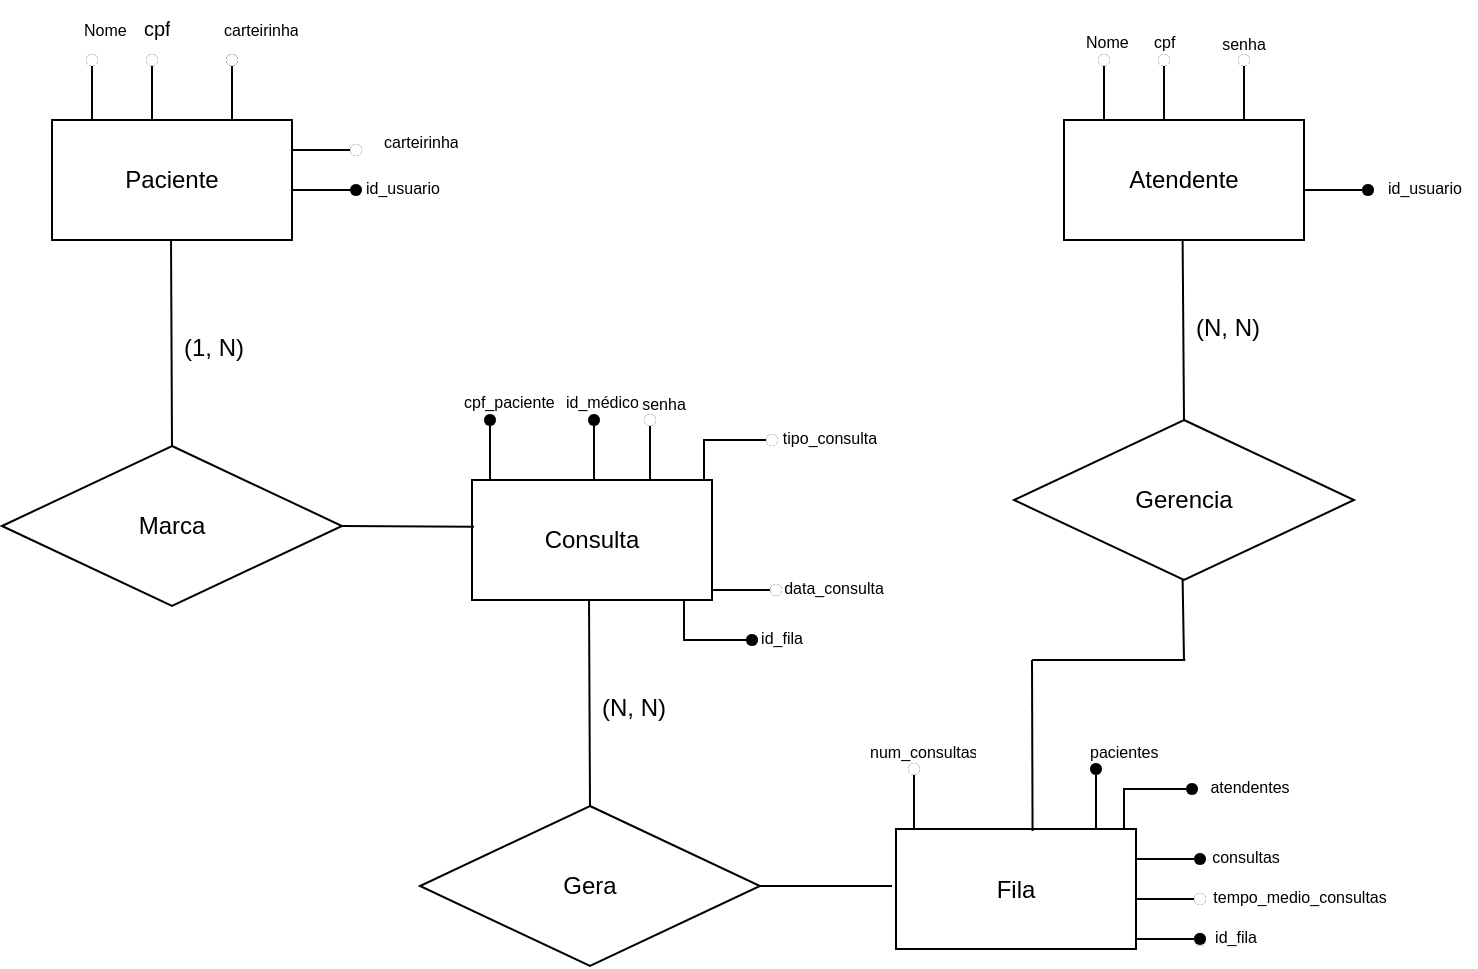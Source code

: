 <mxfile version="24.7.17">
  <diagram name="Página-1" id="Rne8Q4E5Z68Fv6RfJgmc">
    <mxGraphModel dx="989" dy="514" grid="1" gridSize="10" guides="1" tooltips="1" connect="1" arrows="1" fold="1" page="1" pageScale="1" pageWidth="827" pageHeight="1169" math="0" shadow="0">
      <root>
        <mxCell id="0" />
        <mxCell id="1" parent="0" />
        <mxCell id="KwUUc0fZLPBuSwW-2aCg-1" value="Paciente" style="rounded=0;whiteSpace=wrap;html=1;" parent="1" vertex="1">
          <mxGeometry x="30" y="60" width="120" height="60" as="geometry" />
        </mxCell>
        <mxCell id="KwUUc0fZLPBuSwW-2aCg-4" value="" style="shape=partialRectangle;whiteSpace=wrap;html=1;right=0;top=0;bottom=0;fillColor=none;routingCenterX=-0.5;" parent="1" vertex="1">
          <mxGeometry x="50" y="30" width="10" height="30" as="geometry" />
        </mxCell>
        <mxCell id="KwUUc0fZLPBuSwW-2aCg-8" value="" style="group" parent="1" vertex="1" connectable="0">
          <mxGeometry x="40" width="40" height="40" as="geometry" />
        </mxCell>
        <mxCell id="KwUUc0fZLPBuSwW-2aCg-7" value="&lt;font style=&quot;font-size: 8px;&quot;&gt;Nome&lt;/font&gt;" style="text;strokeColor=none;fillColor=none;spacingLeft=4;spacingRight=4;overflow=hidden;rotatable=0;points=[[0,0.5],[1,0.5]];portConstraint=eastwest;fontSize=12;whiteSpace=wrap;html=1;" parent="KwUUc0fZLPBuSwW-2aCg-8" vertex="1">
          <mxGeometry width="40" height="20" as="geometry" />
        </mxCell>
        <mxCell id="KwUUc0fZLPBuSwW-2aCg-9" value="" style="group" parent="KwUUc0fZLPBuSwW-2aCg-8" vertex="1" connectable="0">
          <mxGeometry y="20" width="20" height="20" as="geometry" />
        </mxCell>
        <mxCell id="KwUUc0fZLPBuSwW-2aCg-6" style="edgeStyle=orthogonalEdgeStyle;rounded=0;orthogonalLoop=1;jettySize=auto;html=1;exitX=0;exitY=0;exitDx=0;exitDy=0;" parent="KwUUc0fZLPBuSwW-2aCg-9" source="KwUUc0fZLPBuSwW-2aCg-4" target="KwUUc0fZLPBuSwW-2aCg-5" edge="1">
          <mxGeometry relative="1" as="geometry" />
        </mxCell>
        <mxCell id="KwUUc0fZLPBuSwW-2aCg-5" value="" style="shape=waypoint;sketch=0;fillStyle=solid;size=6;pointerEvents=1;points=[];fillColor=none;resizable=0;rotatable=0;perimeter=centerPerimeter;snapToPoint=1;" parent="KwUUc0fZLPBuSwW-2aCg-9" vertex="1">
          <mxGeometry width="20" height="20" as="geometry" />
        </mxCell>
        <mxCell id="XW5_MIt0JV5Tn55gcMjC-5" value="" style="shape=waypoint;sketch=0;fillStyle=solid;size=6;pointerEvents=1;points=[];fillColor=none;resizable=0;rotatable=0;perimeter=centerPerimeter;snapToPoint=1;strokeColor=#FFFFFF;strokeWidth=1;" vertex="1" parent="KwUUc0fZLPBuSwW-2aCg-9">
          <mxGeometry width="20" height="20" as="geometry" />
        </mxCell>
        <mxCell id="KwUUc0fZLPBuSwW-2aCg-13" value="" style="shape=partialRectangle;whiteSpace=wrap;html=1;right=0;top=0;bottom=0;fillColor=none;routingCenterX=-0.5;" parent="1" vertex="1">
          <mxGeometry x="80" y="30" width="10" height="30" as="geometry" />
        </mxCell>
        <mxCell id="KwUUc0fZLPBuSwW-2aCg-14" value="" style="group" parent="1" vertex="1" connectable="0">
          <mxGeometry x="70" width="40" height="40" as="geometry" />
        </mxCell>
        <mxCell id="KwUUc0fZLPBuSwW-2aCg-15" value="&lt;font size=&quot;1&quot;&gt;cpf&lt;/font&gt;" style="text;strokeColor=none;fillColor=none;spacingLeft=4;spacingRight=4;overflow=hidden;rotatable=0;points=[[0,0.5],[1,0.5]];portConstraint=eastwest;fontSize=12;whiteSpace=wrap;html=1;" parent="KwUUc0fZLPBuSwW-2aCg-14" vertex="1">
          <mxGeometry width="40" height="20" as="geometry" />
        </mxCell>
        <mxCell id="KwUUc0fZLPBuSwW-2aCg-16" value="" style="group" parent="KwUUc0fZLPBuSwW-2aCg-14" vertex="1" connectable="0">
          <mxGeometry y="20" width="20" height="20" as="geometry" />
        </mxCell>
        <mxCell id="KwUUc0fZLPBuSwW-2aCg-17" style="edgeStyle=orthogonalEdgeStyle;rounded=0;orthogonalLoop=1;jettySize=auto;html=1;exitX=0;exitY=0;exitDx=0;exitDy=0;" parent="KwUUc0fZLPBuSwW-2aCg-16" target="KwUUc0fZLPBuSwW-2aCg-18" edge="1">
          <mxGeometry relative="1" as="geometry" />
        </mxCell>
        <mxCell id="KwUUc0fZLPBuSwW-2aCg-18" value="" style="shape=waypoint;sketch=0;fillStyle=solid;size=6;pointerEvents=1;points=[];fillColor=none;resizable=0;rotatable=0;perimeter=centerPerimeter;snapToPoint=1;" parent="KwUUc0fZLPBuSwW-2aCg-16" vertex="1">
          <mxGeometry width="20" height="20" as="geometry" />
        </mxCell>
        <mxCell id="XW5_MIt0JV5Tn55gcMjC-4" value="" style="shape=waypoint;sketch=0;fillStyle=solid;size=6;pointerEvents=1;points=[];fillColor=none;resizable=0;rotatable=0;perimeter=centerPerimeter;snapToPoint=1;strokeColor=#FFFFFF;strokeWidth=1;" vertex="1" parent="KwUUc0fZLPBuSwW-2aCg-16">
          <mxGeometry width="20" height="20" as="geometry" />
        </mxCell>
        <mxCell id="KwUUc0fZLPBuSwW-2aCg-19" value="" style="group" parent="1" vertex="1" connectable="0">
          <mxGeometry x="110" y="20" width="20" height="40" as="geometry" />
        </mxCell>
        <mxCell id="KwUUc0fZLPBuSwW-2aCg-20" style="edgeStyle=orthogonalEdgeStyle;rounded=0;orthogonalLoop=1;jettySize=auto;html=1;exitX=0;exitY=0;exitDx=0;exitDy=0;" parent="KwUUc0fZLPBuSwW-2aCg-19" target="KwUUc0fZLPBuSwW-2aCg-21" edge="1">
          <mxGeometry relative="1" as="geometry" />
        </mxCell>
        <mxCell id="KwUUc0fZLPBuSwW-2aCg-21" value="" style="shape=waypoint;sketch=0;fillStyle=solid;size=6;pointerEvents=1;points=[];fillColor=none;resizable=0;rotatable=0;perimeter=centerPerimeter;snapToPoint=1;" parent="KwUUc0fZLPBuSwW-2aCg-19" vertex="1">
          <mxGeometry width="20" height="20" as="geometry" />
        </mxCell>
        <mxCell id="KwUUc0fZLPBuSwW-2aCg-23" value="" style="shape=partialRectangle;whiteSpace=wrap;html=1;right=0;top=0;bottom=0;fillColor=none;routingCenterX=-0.5;" parent="KwUUc0fZLPBuSwW-2aCg-19" vertex="1">
          <mxGeometry x="10" y="10" width="10" height="30" as="geometry" />
        </mxCell>
        <mxCell id="KwUUc0fZLPBuSwW-2aCg-29" value="" style="group" parent="1" vertex="1" connectable="0">
          <mxGeometry x="110" width="50" height="40" as="geometry" />
        </mxCell>
        <mxCell id="KwUUc0fZLPBuSwW-2aCg-30" value="&lt;font style=&quot;font-size: 8px;&quot;&gt;carteirinha&lt;/font&gt;" style="text;strokeColor=none;fillColor=none;spacingLeft=4;spacingRight=4;overflow=hidden;rotatable=0;points=[[0,0.5],[1,0.5]];portConstraint=eastwest;fontSize=12;whiteSpace=wrap;html=1;" parent="KwUUc0fZLPBuSwW-2aCg-29" vertex="1">
          <mxGeometry width="50" height="20" as="geometry" />
        </mxCell>
        <mxCell id="KwUUc0fZLPBuSwW-2aCg-31" value="" style="group" parent="KwUUc0fZLPBuSwW-2aCg-29" vertex="1" connectable="0">
          <mxGeometry y="20" width="25" height="20" as="geometry" />
        </mxCell>
        <mxCell id="KwUUc0fZLPBuSwW-2aCg-32" style="edgeStyle=orthogonalEdgeStyle;rounded=0;orthogonalLoop=1;jettySize=auto;html=1;exitX=0;exitY=0;exitDx=0;exitDy=0;" parent="KwUUc0fZLPBuSwW-2aCg-31" target="KwUUc0fZLPBuSwW-2aCg-33" edge="1">
          <mxGeometry relative="1" as="geometry" />
        </mxCell>
        <mxCell id="KwUUc0fZLPBuSwW-2aCg-33" value="" style="shape=waypoint;sketch=0;fillStyle=solid;size=6;pointerEvents=1;points=[];fillColor=none;resizable=0;rotatable=0;perimeter=centerPerimeter;snapToPoint=1;" parent="KwUUc0fZLPBuSwW-2aCg-31" vertex="1">
          <mxGeometry width="20" height="20" as="geometry" />
        </mxCell>
        <mxCell id="XW5_MIt0JV5Tn55gcMjC-3" value="" style="shape=waypoint;sketch=0;fillStyle=solid;size=6;pointerEvents=1;points=[];fillColor=none;resizable=0;rotatable=0;perimeter=centerPerimeter;snapToPoint=1;strokeColor=#FFFFFF;strokeWidth=1;" vertex="1" parent="KwUUc0fZLPBuSwW-2aCg-31">
          <mxGeometry width="20" height="20" as="geometry" />
        </mxCell>
        <mxCell id="KwUUc0fZLPBuSwW-2aCg-34" value="" style="line;strokeWidth=1;rotatable=0;dashed=0;labelPosition=right;align=left;verticalAlign=middle;spacingTop=0;spacingLeft=6;points=[];portConstraint=eastwest;" parent="1" vertex="1">
          <mxGeometry x="150" y="70" width="30" height="10" as="geometry" />
        </mxCell>
        <mxCell id="KwUUc0fZLPBuSwW-2aCg-40" value="" style="group" parent="1" vertex="1" connectable="0">
          <mxGeometry x="190" y="60" width="50" height="65" as="geometry" />
        </mxCell>
        <mxCell id="KwUUc0fZLPBuSwW-2aCg-41" value="&lt;font style=&quot;font-size: 8px;&quot;&gt;carteirinha&lt;/font&gt;" style="text;strokeColor=none;fillColor=none;spacingLeft=4;spacingRight=4;overflow=hidden;rotatable=0;points=[[0,0.5],[1,0.5]];portConstraint=eastwest;fontSize=8;whiteSpace=wrap;html=1;" parent="KwUUc0fZLPBuSwW-2aCg-40" vertex="1">
          <mxGeometry width="50" height="20" as="geometry" />
        </mxCell>
        <mxCell id="KwUUc0fZLPBuSwW-2aCg-57" value="" style="group" parent="KwUUc0fZLPBuSwW-2aCg-40" vertex="1" connectable="0">
          <mxGeometry x="-9" y="23" width="50" height="40" as="geometry" />
        </mxCell>
        <mxCell id="KwUUc0fZLPBuSwW-2aCg-58" value="id_usuario" style="text;strokeColor=none;fillColor=none;spacingLeft=4;spacingRight=4;overflow=hidden;rotatable=0;points=[[0,0.5],[1,0.5]];portConstraint=eastwest;fontSize=8;whiteSpace=wrap;html=1;" parent="KwUUc0fZLPBuSwW-2aCg-57" vertex="1">
          <mxGeometry width="50" height="20" as="geometry" />
        </mxCell>
        <mxCell id="KwUUc0fZLPBuSwW-2aCg-50" value="" style="group" parent="1" vertex="1" connectable="0">
          <mxGeometry x="172" y="65" width="20" height="20" as="geometry" />
        </mxCell>
        <mxCell id="KwUUc0fZLPBuSwW-2aCg-51" style="edgeStyle=orthogonalEdgeStyle;rounded=0;orthogonalLoop=1;jettySize=auto;html=1;exitX=0;exitY=0;exitDx=0;exitDy=0;" parent="KwUUc0fZLPBuSwW-2aCg-50" target="KwUUc0fZLPBuSwW-2aCg-52" edge="1">
          <mxGeometry relative="1" as="geometry" />
        </mxCell>
        <mxCell id="KwUUc0fZLPBuSwW-2aCg-52" value="" style="shape=waypoint;sketch=0;fillStyle=solid;size=6;pointerEvents=1;points=[];fillColor=none;resizable=0;rotatable=0;perimeter=centerPerimeter;snapToPoint=1;" parent="KwUUc0fZLPBuSwW-2aCg-50" vertex="1">
          <mxGeometry width="20" height="20" as="geometry" />
        </mxCell>
        <mxCell id="XW5_MIt0JV5Tn55gcMjC-2" value="" style="shape=waypoint;sketch=0;fillStyle=solid;size=6;pointerEvents=1;points=[];fillColor=none;resizable=0;rotatable=0;perimeter=centerPerimeter;snapToPoint=1;strokeColor=#FFFFFF;strokeWidth=1;" vertex="1" parent="KwUUc0fZLPBuSwW-2aCg-50">
          <mxGeometry width="20" height="20" as="geometry" />
        </mxCell>
        <mxCell id="KwUUc0fZLPBuSwW-2aCg-53" value="" style="line;strokeWidth=1;rotatable=0;dashed=0;labelPosition=right;align=left;verticalAlign=middle;spacingTop=0;spacingLeft=6;points=[];portConstraint=eastwest;" parent="1" vertex="1">
          <mxGeometry x="150" y="90" width="30" height="10" as="geometry" />
        </mxCell>
        <mxCell id="KwUUc0fZLPBuSwW-2aCg-54" value="" style="group;fillColor=none;fontColor=#FFFFFF;" parent="1" vertex="1" connectable="0">
          <mxGeometry x="172" y="85" width="20" height="20" as="geometry" />
        </mxCell>
        <mxCell id="KwUUc0fZLPBuSwW-2aCg-55" style="edgeStyle=orthogonalEdgeStyle;rounded=0;orthogonalLoop=1;jettySize=auto;html=1;exitX=0;exitY=0;exitDx=0;exitDy=0;" parent="KwUUc0fZLPBuSwW-2aCg-54" target="KwUUc0fZLPBuSwW-2aCg-56" edge="1">
          <mxGeometry relative="1" as="geometry" />
        </mxCell>
        <mxCell id="KwUUc0fZLPBuSwW-2aCg-56" value="" style="shape=waypoint;sketch=0;fillStyle=solid;size=6;pointerEvents=1;points=[];fillColor=none;resizable=0;rotatable=0;perimeter=centerPerimeter;snapToPoint=1;" parent="KwUUc0fZLPBuSwW-2aCg-54" vertex="1">
          <mxGeometry width="20" height="20" as="geometry" />
        </mxCell>
        <mxCell id="KwUUc0fZLPBuSwW-2aCg-207" value="" style="shape=waypoint;sketch=0;fillStyle=solid;size=6;pointerEvents=1;points=[];fillColor=none;resizable=0;rotatable=0;perimeter=centerPerimeter;snapToPoint=1;shadow=0;strokeColor=#FFFFFF;align=center;verticalAlign=middle;fontFamily=Helvetica;fontSize=12;fontColor=default;" parent="KwUUc0fZLPBuSwW-2aCg-54" vertex="1">
          <mxGeometry width="20" height="20" as="geometry" />
        </mxCell>
        <mxCell id="XW5_MIt0JV5Tn55gcMjC-26" value="" style="group" vertex="1" connectable="0" parent="KwUUc0fZLPBuSwW-2aCg-54">
          <mxGeometry width="20" height="20" as="geometry" />
        </mxCell>
        <mxCell id="XW5_MIt0JV5Tn55gcMjC-27" value="" style="shape=waypoint;sketch=0;fillStyle=solid;size=6;pointerEvents=1;points=[];fillColor=none;resizable=0;rotatable=0;perimeter=centerPerimeter;snapToPoint=1;" vertex="1" parent="XW5_MIt0JV5Tn55gcMjC-26">
          <mxGeometry width="20" height="20" as="geometry" />
        </mxCell>
        <mxCell id="KwUUc0fZLPBuSwW-2aCg-59" value="Atendente" style="rounded=0;whiteSpace=wrap;html=1;" parent="1" vertex="1">
          <mxGeometry x="536" y="60" width="120" height="60" as="geometry" />
        </mxCell>
        <mxCell id="KwUUc0fZLPBuSwW-2aCg-60" value="" style="shape=partialRectangle;whiteSpace=wrap;html=1;right=0;top=0;bottom=0;fillColor=none;routingCenterX=-0.5;" parent="1" vertex="1">
          <mxGeometry x="556" y="30" width="10" height="30" as="geometry" />
        </mxCell>
        <mxCell id="KwUUc0fZLPBuSwW-2aCg-61" value="" style="group;fontSize=8;" parent="1" vertex="1" connectable="0">
          <mxGeometry x="424" width="142" height="40" as="geometry" />
        </mxCell>
        <mxCell id="KwUUc0fZLPBuSwW-2aCg-62" value="&lt;font style=&quot;font-size: 8px;&quot;&gt;Nome&lt;/font&gt;" style="text;strokeColor=none;fillColor=none;spacingLeft=4;spacingRight=4;overflow=hidden;rotatable=0;points=[[0,0.5],[1,0.5]];portConstraint=eastwest;fontSize=8;whiteSpace=wrap;html=1;" parent="KwUUc0fZLPBuSwW-2aCg-61" vertex="1">
          <mxGeometry x="117" y="10" width="40" height="20" as="geometry" />
        </mxCell>
        <mxCell id="XW5_MIt0JV5Tn55gcMjC-46" value="" style="group" vertex="1" connectable="0" parent="KwUUc0fZLPBuSwW-2aCg-61">
          <mxGeometry x="122" y="20" width="20" height="20" as="geometry" />
        </mxCell>
        <mxCell id="XW5_MIt0JV5Tn55gcMjC-47" style="edgeStyle=orthogonalEdgeStyle;rounded=0;orthogonalLoop=1;jettySize=auto;html=1;exitX=0;exitY=0;exitDx=0;exitDy=0;" edge="1" parent="XW5_MIt0JV5Tn55gcMjC-46" target="XW5_MIt0JV5Tn55gcMjC-48">
          <mxGeometry relative="1" as="geometry" />
        </mxCell>
        <mxCell id="XW5_MIt0JV5Tn55gcMjC-48" value="" style="shape=waypoint;sketch=0;fillStyle=solid;size=6;pointerEvents=1;points=[];fillColor=none;resizable=0;rotatable=0;perimeter=centerPerimeter;snapToPoint=1;" vertex="1" parent="XW5_MIt0JV5Tn55gcMjC-46">
          <mxGeometry width="20" height="20" as="geometry" />
        </mxCell>
        <mxCell id="XW5_MIt0JV5Tn55gcMjC-49" value="" style="shape=waypoint;sketch=0;fillStyle=solid;size=6;pointerEvents=1;points=[];fillColor=none;resizable=0;rotatable=0;perimeter=centerPerimeter;snapToPoint=1;strokeColor=#FFFFFF;strokeWidth=1;" vertex="1" parent="XW5_MIt0JV5Tn55gcMjC-46">
          <mxGeometry width="20" height="20" as="geometry" />
        </mxCell>
        <mxCell id="KwUUc0fZLPBuSwW-2aCg-65" style="edgeStyle=orthogonalEdgeStyle;rounded=0;orthogonalLoop=1;jettySize=auto;html=1;exitX=0;exitY=0;exitDx=0;exitDy=0;" parent="1" source="KwUUc0fZLPBuSwW-2aCg-60" edge="1">
          <mxGeometry relative="1" as="geometry">
            <mxPoint x="556" y="30" as="targetPoint" />
          </mxGeometry>
        </mxCell>
        <mxCell id="KwUUc0fZLPBuSwW-2aCg-66" value="" style="shape=partialRectangle;whiteSpace=wrap;html=1;right=0;top=0;bottom=0;fillColor=none;routingCenterX=-0.5;" parent="1" vertex="1">
          <mxGeometry x="586" y="30" width="10" height="30" as="geometry" />
        </mxCell>
        <mxCell id="KwUUc0fZLPBuSwW-2aCg-67" value="" style="group" parent="1" vertex="1" connectable="0">
          <mxGeometry x="454" width="40" height="40" as="geometry" />
        </mxCell>
        <mxCell id="KwUUc0fZLPBuSwW-2aCg-69" value="" style="group" parent="KwUUc0fZLPBuSwW-2aCg-67" vertex="1" connectable="0">
          <mxGeometry x="122" y="20" width="20" height="20" as="geometry" />
        </mxCell>
        <mxCell id="KwUUc0fZLPBuSwW-2aCg-70" style="edgeStyle=orthogonalEdgeStyle;rounded=0;orthogonalLoop=1;jettySize=auto;html=1;exitX=0;exitY=0;exitDx=0;exitDy=0;" parent="KwUUc0fZLPBuSwW-2aCg-69" target="KwUUc0fZLPBuSwW-2aCg-71" edge="1">
          <mxGeometry relative="1" as="geometry" />
        </mxCell>
        <mxCell id="KwUUc0fZLPBuSwW-2aCg-71" value="" style="shape=waypoint;sketch=0;fillStyle=solid;size=6;pointerEvents=1;points=[];fillColor=none;resizable=0;rotatable=0;perimeter=centerPerimeter;snapToPoint=1;" parent="KwUUc0fZLPBuSwW-2aCg-69" vertex="1">
          <mxGeometry width="20" height="20" as="geometry" />
        </mxCell>
        <mxCell id="XW5_MIt0JV5Tn55gcMjC-18" value="" style="shape=waypoint;sketch=0;fillStyle=solid;size=6;pointerEvents=1;points=[];fillColor=none;resizable=0;rotatable=0;perimeter=centerPerimeter;snapToPoint=1;strokeColor=#FFFFFF;strokeWidth=1;" vertex="1" parent="KwUUc0fZLPBuSwW-2aCg-69">
          <mxGeometry width="20" height="20" as="geometry" />
        </mxCell>
        <mxCell id="KwUUc0fZLPBuSwW-2aCg-72" value="" style="group" parent="1" vertex="1" connectable="0">
          <mxGeometry x="616" y="20" width="20" height="40" as="geometry" />
        </mxCell>
        <mxCell id="KwUUc0fZLPBuSwW-2aCg-73" style="edgeStyle=orthogonalEdgeStyle;rounded=0;orthogonalLoop=1;jettySize=auto;html=1;exitX=0;exitY=0;exitDx=0;exitDy=0;" parent="KwUUc0fZLPBuSwW-2aCg-72" target="KwUUc0fZLPBuSwW-2aCg-74" edge="1">
          <mxGeometry relative="1" as="geometry" />
        </mxCell>
        <mxCell id="KwUUc0fZLPBuSwW-2aCg-74" value="" style="shape=waypoint;sketch=0;fillStyle=solid;size=6;pointerEvents=1;points=[];fillColor=none;resizable=0;rotatable=0;perimeter=centerPerimeter;snapToPoint=1;" parent="KwUUc0fZLPBuSwW-2aCg-72" vertex="1">
          <mxGeometry width="20" height="20" as="geometry" />
        </mxCell>
        <mxCell id="KwUUc0fZLPBuSwW-2aCg-75" value="" style="shape=partialRectangle;whiteSpace=wrap;html=1;right=0;top=0;bottom=0;fillColor=none;routingCenterX=-0.5;" parent="KwUUc0fZLPBuSwW-2aCg-72" vertex="1">
          <mxGeometry x="10" y="10" width="10" height="30" as="geometry" />
        </mxCell>
        <mxCell id="XW5_MIt0JV5Tn55gcMjC-17" value="" style="shape=waypoint;sketch=0;fillStyle=solid;size=6;pointerEvents=1;points=[];fillColor=none;resizable=0;rotatable=0;perimeter=centerPerimeter;snapToPoint=1;strokeColor=#FFFFFF;strokeWidth=1;" vertex="1" parent="KwUUc0fZLPBuSwW-2aCg-72">
          <mxGeometry width="20" height="20" as="geometry" />
        </mxCell>
        <mxCell id="KwUUc0fZLPBuSwW-2aCg-76" value="senha" style="group;fontSize=8;" parent="1" vertex="1" connectable="0">
          <mxGeometry x="601" y="11" width="50" height="20" as="geometry" />
        </mxCell>
        <mxCell id="KwUUc0fZLPBuSwW-2aCg-89" value="" style="line;strokeWidth=1;rotatable=0;dashed=0;labelPosition=right;align=left;verticalAlign=middle;spacingTop=0;spacingLeft=6;points=[];portConstraint=eastwest;" parent="1" vertex="1">
          <mxGeometry x="656" y="90" width="30" height="10" as="geometry" />
        </mxCell>
        <mxCell id="KwUUc0fZLPBuSwW-2aCg-90" value="" style="group;fillColor=none;" parent="1" vertex="1" connectable="0">
          <mxGeometry x="678" y="85" width="20" height="20" as="geometry" />
        </mxCell>
        <mxCell id="KwUUc0fZLPBuSwW-2aCg-91" style="edgeStyle=orthogonalEdgeStyle;rounded=0;orthogonalLoop=1;jettySize=auto;html=1;exitX=0;exitY=0;exitDx=0;exitDy=0;" parent="KwUUc0fZLPBuSwW-2aCg-90" target="KwUUc0fZLPBuSwW-2aCg-92" edge="1">
          <mxGeometry relative="1" as="geometry" />
        </mxCell>
        <mxCell id="KwUUc0fZLPBuSwW-2aCg-92" value="" style="shape=waypoint;sketch=0;fillStyle=solid;size=6;pointerEvents=1;points=[];fillColor=none;resizable=0;rotatable=0;perimeter=centerPerimeter;snapToPoint=1;" parent="KwUUc0fZLPBuSwW-2aCg-90" vertex="1">
          <mxGeometry width="20" height="20" as="geometry" />
        </mxCell>
        <mxCell id="KwUUc0fZLPBuSwW-2aCg-68" value="&lt;font style=&quot;font-size: 8px;&quot;&gt;cpf&lt;/font&gt;" style="text;strokeColor=none;fillColor=none;spacingLeft=4;spacingRight=4;overflow=hidden;rotatable=0;points=[[0,0.5],[1,0.5]];portConstraint=eastwest;fontSize=8;whiteSpace=wrap;html=1;" parent="1" vertex="1">
          <mxGeometry x="575" y="10" width="37" height="20" as="geometry" />
        </mxCell>
        <mxCell id="KwUUc0fZLPBuSwW-2aCg-85" value="id_usuario" style="text;strokeColor=none;fillColor=none;spacingLeft=4;spacingRight=4;overflow=hidden;rotatable=0;points=[[0,0.5],[1,0.5]];portConstraint=eastwest;fontSize=8;whiteSpace=wrap;html=1;" parent="1" vertex="1">
          <mxGeometry x="692" y="82.5" width="50" height="20" as="geometry" />
        </mxCell>
        <mxCell id="KwUUc0fZLPBuSwW-2aCg-93" value="Consulta" style="rounded=0;whiteSpace=wrap;html=1;" parent="1" vertex="1">
          <mxGeometry x="240" y="240" width="120" height="60" as="geometry" />
        </mxCell>
        <mxCell id="KwUUc0fZLPBuSwW-2aCg-94" value="" style="shape=partialRectangle;whiteSpace=wrap;html=1;right=0;top=0;bottom=0;fillColor=none;routingCenterX=-0.5;" parent="1" vertex="1">
          <mxGeometry x="249" y="210" width="10" height="30" as="geometry" />
        </mxCell>
        <mxCell id="KwUUc0fZLPBuSwW-2aCg-99" style="edgeStyle=orthogonalEdgeStyle;rounded=0;orthogonalLoop=1;jettySize=auto;html=1;exitX=0;exitY=0;exitDx=0;exitDy=0;" parent="1" source="KwUUc0fZLPBuSwW-2aCg-94" target="KwUUc0fZLPBuSwW-2aCg-98" edge="1">
          <mxGeometry relative="1" as="geometry" />
        </mxCell>
        <mxCell id="KwUUc0fZLPBuSwW-2aCg-100" value="" style="shape=partialRectangle;whiteSpace=wrap;html=1;right=0;top=0;bottom=0;fillColor=none;routingCenterX=-0.5;" parent="1" vertex="1">
          <mxGeometry x="301" y="210" width="10" height="30" as="geometry" />
        </mxCell>
        <mxCell id="KwUUc0fZLPBuSwW-2aCg-101" value="" style="group" parent="1" vertex="1" connectable="0">
          <mxGeometry x="291" y="180" width="48" height="40" as="geometry" />
        </mxCell>
        <mxCell id="KwUUc0fZLPBuSwW-2aCg-102" value="" style="group" parent="KwUUc0fZLPBuSwW-2aCg-101" vertex="1" connectable="0">
          <mxGeometry y="20" width="20" height="20" as="geometry" />
        </mxCell>
        <mxCell id="KwUUc0fZLPBuSwW-2aCg-103" style="edgeStyle=orthogonalEdgeStyle;rounded=0;orthogonalLoop=1;jettySize=auto;html=1;exitX=0;exitY=0;exitDx=0;exitDy=0;" parent="KwUUc0fZLPBuSwW-2aCg-102" target="KwUUc0fZLPBuSwW-2aCg-104" edge="1">
          <mxGeometry relative="1" as="geometry" />
        </mxCell>
        <mxCell id="KwUUc0fZLPBuSwW-2aCg-104" value="" style="shape=waypoint;sketch=0;fillStyle=solid;size=6;pointerEvents=1;points=[];fillColor=none;resizable=0;rotatable=0;perimeter=centerPerimeter;snapToPoint=1;" parent="KwUUc0fZLPBuSwW-2aCg-102" vertex="1">
          <mxGeometry width="20" height="20" as="geometry" />
        </mxCell>
        <mxCell id="XW5_MIt0JV5Tn55gcMjC-7" value="" style="shape=waypoint;sketch=0;fillStyle=solid;size=6;pointerEvents=1;points=[];fillColor=none;resizable=0;rotatable=0;perimeter=centerPerimeter;snapToPoint=1;strokeColor=#FFFFFF;strokeWidth=1;" vertex="1" parent="KwUUc0fZLPBuSwW-2aCg-102">
          <mxGeometry width="20" height="20" as="geometry" />
        </mxCell>
        <mxCell id="XW5_MIt0JV5Tn55gcMjC-44" value="" style="group" vertex="1" connectable="0" parent="KwUUc0fZLPBuSwW-2aCg-102">
          <mxGeometry width="20" height="20" as="geometry" />
        </mxCell>
        <mxCell id="XW5_MIt0JV5Tn55gcMjC-45" value="" style="shape=waypoint;sketch=0;fillStyle=solid;size=6;pointerEvents=1;points=[];fillColor=none;resizable=0;rotatable=0;perimeter=centerPerimeter;snapToPoint=1;" vertex="1" parent="XW5_MIt0JV5Tn55gcMjC-44">
          <mxGeometry width="20" height="20" as="geometry" />
        </mxCell>
        <mxCell id="XW5_MIt0JV5Tn55gcMjC-8" value="" style="shape=waypoint;sketch=0;fillStyle=solid;size=6;pointerEvents=1;points=[];fillColor=none;resizable=0;rotatable=0;perimeter=centerPerimeter;snapToPoint=1;strokeColor=#FFFFFF;strokeWidth=1;" vertex="1" parent="KwUUc0fZLPBuSwW-2aCg-101">
          <mxGeometry x="28" y="20" width="20" height="20" as="geometry" />
        </mxCell>
        <mxCell id="XW5_MIt0JV5Tn55gcMjC-19" value="" style="shape=waypoint;sketch=0;fillStyle=solid;size=6;pointerEvents=1;points=[];fillColor=none;resizable=0;rotatable=0;perimeter=centerPerimeter;snapToPoint=1;strokeColor=#FFFFFF;strokeWidth=1;" vertex="1" parent="KwUUc0fZLPBuSwW-2aCg-101">
          <mxGeometry x="28" y="20" width="20" height="20" as="geometry" />
        </mxCell>
        <mxCell id="KwUUc0fZLPBuSwW-2aCg-109" value="senha" style="group;fontSize=8;" parent="1" vertex="1" connectable="0">
          <mxGeometry x="311" y="191" width="50" height="20" as="geometry" />
        </mxCell>
        <mxCell id="KwUUc0fZLPBuSwW-2aCg-110" value="" style="line;strokeWidth=1;rotatable=0;dashed=0;labelPosition=right;align=left;verticalAlign=middle;spacingTop=0;spacingLeft=6;points=[];portConstraint=eastwest;" parent="1" vertex="1">
          <mxGeometry x="360" y="290" width="30" height="10" as="geometry" />
        </mxCell>
        <mxCell id="KwUUc0fZLPBuSwW-2aCg-111" value="" style="group;fillColor=none;" parent="1" vertex="1" connectable="0">
          <mxGeometry x="382" y="285" width="20" height="20" as="geometry" />
        </mxCell>
        <mxCell id="KwUUc0fZLPBuSwW-2aCg-112" style="edgeStyle=orthogonalEdgeStyle;rounded=0;orthogonalLoop=1;jettySize=auto;html=1;exitX=0;exitY=0;exitDx=0;exitDy=0;" parent="KwUUc0fZLPBuSwW-2aCg-111" target="KwUUc0fZLPBuSwW-2aCg-113" edge="1">
          <mxGeometry relative="1" as="geometry" />
        </mxCell>
        <mxCell id="KwUUc0fZLPBuSwW-2aCg-113" value="" style="shape=waypoint;sketch=0;fillStyle=solid;size=6;pointerEvents=1;points=[];fillColor=none;resizable=0;rotatable=0;perimeter=centerPerimeter;snapToPoint=1;" parent="KwUUc0fZLPBuSwW-2aCg-111" vertex="1">
          <mxGeometry width="20" height="20" as="geometry" />
        </mxCell>
        <mxCell id="KwUUc0fZLPBuSwW-2aCg-114" value="id_médico" style="text;strokeColor=none;fillColor=none;spacingLeft=4;spacingRight=4;overflow=hidden;rotatable=0;points=[[0,0.5],[1,0.5]];portConstraint=eastwest;fontSize=8;whiteSpace=wrap;html=1;" parent="1" vertex="1">
          <mxGeometry x="281" y="190" width="51" height="20" as="geometry" />
        </mxCell>
        <mxCell id="KwUUc0fZLPBuSwW-2aCg-96" value="cpf_paciente" style="text;strokeColor=none;fillColor=none;spacingLeft=4;spacingRight=4;overflow=hidden;rotatable=0;points=[[0,0.5],[1,0.5]];portConstraint=eastwest;fontSize=8;whiteSpace=wrap;html=1;" parent="1" vertex="1">
          <mxGeometry x="230" y="190" width="55" height="20" as="geometry" />
        </mxCell>
        <mxCell id="KwUUc0fZLPBuSwW-2aCg-97" value="" style="group" parent="1" vertex="1" connectable="0">
          <mxGeometry x="239" y="200" width="20" height="20" as="geometry" />
        </mxCell>
        <mxCell id="KwUUc0fZLPBuSwW-2aCg-98" value="" style="shape=waypoint;sketch=0;fillStyle=solid;size=6;pointerEvents=1;points=[];fillColor=none;resizable=0;rotatable=0;perimeter=centerPerimeter;snapToPoint=1;" parent="KwUUc0fZLPBuSwW-2aCg-97" vertex="1">
          <mxGeometry width="20" height="20" as="geometry" />
        </mxCell>
        <mxCell id="XW5_MIt0JV5Tn55gcMjC-6" value="" style="shape=waypoint;sketch=0;fillStyle=solid;size=6;pointerEvents=1;points=[];fillColor=none;resizable=0;rotatable=0;perimeter=centerPerimeter;snapToPoint=1;strokeColor=#FFFFFF;strokeWidth=1;" vertex="1" parent="KwUUc0fZLPBuSwW-2aCg-97">
          <mxGeometry width="20" height="20" as="geometry" />
        </mxCell>
        <mxCell id="XW5_MIt0JV5Tn55gcMjC-42" value="" style="group" vertex="1" connectable="0" parent="KwUUc0fZLPBuSwW-2aCg-97">
          <mxGeometry width="20" height="20" as="geometry" />
        </mxCell>
        <mxCell id="XW5_MIt0JV5Tn55gcMjC-43" value="" style="shape=waypoint;sketch=0;fillStyle=solid;size=6;pointerEvents=1;points=[];fillColor=none;resizable=0;rotatable=0;perimeter=centerPerimeter;snapToPoint=1;" vertex="1" parent="XW5_MIt0JV5Tn55gcMjC-42">
          <mxGeometry width="20" height="20" as="geometry" />
        </mxCell>
        <mxCell id="KwUUc0fZLPBuSwW-2aCg-116" value="data_consulta" style="group;fontSize=8;" parent="1" vertex="1" connectable="0">
          <mxGeometry x="396" y="283" width="50" height="20" as="geometry" />
        </mxCell>
        <mxCell id="KwUUc0fZLPBuSwW-2aCg-121" value="tipo_consulta" style="group;fontSize=8;" parent="1" vertex="1" connectable="0">
          <mxGeometry x="394" y="208" width="50" height="20" as="geometry" />
        </mxCell>
        <mxCell id="KwUUc0fZLPBuSwW-2aCg-126" value="id_fila" style="group;fontSize=8;" parent="1" vertex="1" connectable="0">
          <mxGeometry x="370" y="308" width="50" height="20" as="geometry" />
        </mxCell>
        <mxCell id="KwUUc0fZLPBuSwW-2aCg-130" value="Marca" style="rhombus;whiteSpace=wrap;html=1;" parent="1" vertex="1">
          <mxGeometry x="5" y="223" width="170" height="80" as="geometry" />
        </mxCell>
        <mxCell id="KwUUc0fZLPBuSwW-2aCg-131" value="" style="endArrow=none;html=1;rounded=0;entryX=0.5;entryY=0;entryDx=0;entryDy=0;" parent="1" target="KwUUc0fZLPBuSwW-2aCg-130" edge="1">
          <mxGeometry width="50" height="50" relative="1" as="geometry">
            <mxPoint x="89.51" y="120" as="sourcePoint" />
            <mxPoint x="89.51" y="180" as="targetPoint" />
          </mxGeometry>
        </mxCell>
        <mxCell id="KwUUc0fZLPBuSwW-2aCg-132" value="" style="endArrow=none;html=1;rounded=0;entryX=0.008;entryY=0.389;entryDx=0;entryDy=0;entryPerimeter=0;exitX=1;exitY=0.5;exitDx=0;exitDy=0;" parent="1" source="KwUUc0fZLPBuSwW-2aCg-130" target="KwUUc0fZLPBuSwW-2aCg-93" edge="1">
          <mxGeometry width="50" height="50" relative="1" as="geometry">
            <mxPoint x="190" y="263" as="sourcePoint" />
            <mxPoint x="220" y="263" as="targetPoint" />
          </mxGeometry>
        </mxCell>
        <mxCell id="KwUUc0fZLPBuSwW-2aCg-133" value="(1, N)" style="text;strokeColor=none;fillColor=none;spacingLeft=4;spacingRight=4;overflow=hidden;rotatable=0;points=[[0,0.5],[1,0.5]];portConstraint=eastwest;fontSize=12;whiteSpace=wrap;html=1;" parent="1" vertex="1">
          <mxGeometry x="90" y="160" width="40" height="30" as="geometry" />
        </mxCell>
        <mxCell id="KwUUc0fZLPBuSwW-2aCg-136" value="" style="endArrow=none;html=1;rounded=0;entryX=0.008;entryY=0.389;entryDx=0;entryDy=0;entryPerimeter=0;exitX=1;exitY=0.5;exitDx=0;exitDy=0;" parent="1" edge="1">
          <mxGeometry width="50" height="50" relative="1" as="geometry">
            <mxPoint x="680" y="265.0" as="sourcePoint" />
            <mxPoint x="680.0" y="265" as="targetPoint" />
          </mxGeometry>
        </mxCell>
        <mxCell id="KwUUc0fZLPBuSwW-2aCg-139" value="Fila" style="rounded=0;whiteSpace=wrap;html=1;" parent="1" vertex="1">
          <mxGeometry x="452" y="414.5" width="120" height="60" as="geometry" />
        </mxCell>
        <mxCell id="KwUUc0fZLPBuSwW-2aCg-140" value="" style="shape=partialRectangle;whiteSpace=wrap;html=1;right=0;top=0;bottom=0;fillColor=none;routingCenterX=-0.5;" parent="1" vertex="1">
          <mxGeometry x="461" y="384.5" width="10" height="30" as="geometry" />
        </mxCell>
        <mxCell id="KwUUc0fZLPBuSwW-2aCg-141" style="edgeStyle=orthogonalEdgeStyle;rounded=0;orthogonalLoop=1;jettySize=auto;html=1;exitX=0;exitY=0;exitDx=0;exitDy=0;" parent="1" source="KwUUc0fZLPBuSwW-2aCg-140" target="KwUUc0fZLPBuSwW-2aCg-155" edge="1">
          <mxGeometry relative="1" as="geometry" />
        </mxCell>
        <mxCell id="KwUUc0fZLPBuSwW-2aCg-142" value="" style="shape=partialRectangle;whiteSpace=wrap;html=1;right=0;top=0;bottom=0;fillColor=none;routingCenterX=-0.5;" parent="1" vertex="1">
          <mxGeometry x="552" y="384.5" width="10" height="30" as="geometry" />
        </mxCell>
        <mxCell id="KwUUc0fZLPBuSwW-2aCg-143" value="" style="group" parent="1" vertex="1" connectable="0">
          <mxGeometry x="503" y="354.5" width="59" height="40" as="geometry" />
        </mxCell>
        <mxCell id="KwUUc0fZLPBuSwW-2aCg-144" value="" style="group" parent="KwUUc0fZLPBuSwW-2aCg-143" vertex="1" connectable="0">
          <mxGeometry y="20" width="59" height="20" as="geometry" />
        </mxCell>
        <mxCell id="KwUUc0fZLPBuSwW-2aCg-145" style="edgeStyle=orthogonalEdgeStyle;rounded=0;orthogonalLoop=1;jettySize=auto;html=1;exitX=0;exitY=0;exitDx=0;exitDy=0;" parent="KwUUc0fZLPBuSwW-2aCg-144" target="KwUUc0fZLPBuSwW-2aCg-146" edge="1">
          <mxGeometry relative="1" as="geometry" />
        </mxCell>
        <mxCell id="KwUUc0fZLPBuSwW-2aCg-146" value="" style="shape=waypoint;sketch=0;fillStyle=solid;size=6;pointerEvents=1;points=[];fillColor=none;resizable=0;rotatable=0;perimeter=centerPerimeter;snapToPoint=1;" parent="KwUUc0fZLPBuSwW-2aCg-144" vertex="1">
          <mxGeometry x="39" width="20" height="20" as="geometry" />
        </mxCell>
        <mxCell id="XW5_MIt0JV5Tn55gcMjC-13" value="" style="shape=waypoint;sketch=0;fillStyle=solid;size=6;pointerEvents=1;points=[];fillColor=none;resizable=0;rotatable=0;perimeter=centerPerimeter;snapToPoint=1;strokeColor=#FFFFFF;strokeWidth=1;" vertex="1" parent="KwUUc0fZLPBuSwW-2aCg-144">
          <mxGeometry x="39" width="20" height="20" as="geometry" />
        </mxCell>
        <mxCell id="XW5_MIt0JV5Tn55gcMjC-28" value="" style="group" vertex="1" connectable="0" parent="KwUUc0fZLPBuSwW-2aCg-144">
          <mxGeometry x="39" width="20" height="20" as="geometry" />
        </mxCell>
        <mxCell id="XW5_MIt0JV5Tn55gcMjC-29" value="" style="shape=waypoint;sketch=0;fillStyle=solid;size=6;pointerEvents=1;points=[];fillColor=none;resizable=0;rotatable=0;perimeter=centerPerimeter;snapToPoint=1;" vertex="1" parent="XW5_MIt0JV5Tn55gcMjC-28">
          <mxGeometry width="20" height="20" as="geometry" />
        </mxCell>
        <mxCell id="KwUUc0fZLPBuSwW-2aCg-148" value="" style="line;strokeWidth=1;rotatable=0;dashed=0;labelPosition=right;align=left;verticalAlign=middle;spacingTop=0;spacingLeft=6;points=[];portConstraint=eastwest;" parent="1" vertex="1">
          <mxGeometry x="572" y="444.5" width="30" height="10" as="geometry" />
        </mxCell>
        <mxCell id="KwUUc0fZLPBuSwW-2aCg-149" value="" style="group;fillColor=none;" parent="1" vertex="1" connectable="0">
          <mxGeometry x="594" y="439.5" width="20" height="20" as="geometry" />
        </mxCell>
        <mxCell id="KwUUc0fZLPBuSwW-2aCg-150" style="edgeStyle=orthogonalEdgeStyle;rounded=0;orthogonalLoop=1;jettySize=auto;html=1;exitX=0;exitY=0;exitDx=0;exitDy=0;" parent="KwUUc0fZLPBuSwW-2aCg-149" target="KwUUc0fZLPBuSwW-2aCg-151" edge="1">
          <mxGeometry relative="1" as="geometry" />
        </mxCell>
        <mxCell id="KwUUc0fZLPBuSwW-2aCg-151" value="" style="shape=waypoint;sketch=0;fillStyle=solid;size=6;pointerEvents=1;points=[];fillColor=none;resizable=0;rotatable=0;perimeter=centerPerimeter;snapToPoint=1;" parent="KwUUc0fZLPBuSwW-2aCg-149" vertex="1">
          <mxGeometry width="20" height="20" as="geometry" />
        </mxCell>
        <mxCell id="XW5_MIt0JV5Tn55gcMjC-16" value="" style="shape=waypoint;sketch=0;fillStyle=solid;size=6;pointerEvents=1;points=[];fillColor=none;resizable=0;rotatable=0;perimeter=centerPerimeter;snapToPoint=1;strokeColor=#FFFFFF;strokeWidth=1;" vertex="1" parent="KwUUc0fZLPBuSwW-2aCg-149">
          <mxGeometry width="20" height="20" as="geometry" />
        </mxCell>
        <mxCell id="KwUUc0fZLPBuSwW-2aCg-152" value="pacientes" style="text;strokeColor=none;fillColor=none;spacingLeft=4;spacingRight=4;overflow=hidden;rotatable=0;points=[[0,0.5],[1,0.5]];portConstraint=eastwest;fontSize=8;whiteSpace=wrap;html=1;" parent="1" vertex="1">
          <mxGeometry x="543" y="364.5" width="51" height="20" as="geometry" />
        </mxCell>
        <mxCell id="KwUUc0fZLPBuSwW-2aCg-153" value="num_consultas" style="text;strokeColor=none;fillColor=none;spacingLeft=4;spacingRight=4;overflow=hidden;rotatable=0;points=[[0,0.5],[1,0.5]];portConstraint=eastwest;fontSize=8;whiteSpace=wrap;html=1;" parent="1" vertex="1">
          <mxGeometry x="433" y="364.5" width="63" height="20" as="geometry" />
        </mxCell>
        <mxCell id="KwUUc0fZLPBuSwW-2aCg-154" value="" style="group" parent="1" vertex="1" connectable="0">
          <mxGeometry x="451" y="374.5" width="20" height="20" as="geometry" />
        </mxCell>
        <mxCell id="KwUUc0fZLPBuSwW-2aCg-155" value="" style="shape=waypoint;sketch=0;fillStyle=solid;size=6;pointerEvents=1;points=[];fillColor=none;resizable=0;rotatable=0;perimeter=centerPerimeter;snapToPoint=1;" parent="KwUUc0fZLPBuSwW-2aCg-154" vertex="1">
          <mxGeometry width="20" height="20" as="geometry" />
        </mxCell>
        <mxCell id="XW5_MIt0JV5Tn55gcMjC-12" value="" style="shape=waypoint;sketch=0;fillStyle=solid;size=6;pointerEvents=1;points=[];fillColor=none;resizable=0;rotatable=0;perimeter=centerPerimeter;snapToPoint=1;strokeColor=#FFFFFF;strokeWidth=1;" vertex="1" parent="KwUUc0fZLPBuSwW-2aCg-154">
          <mxGeometry width="20" height="20" as="geometry" />
        </mxCell>
        <mxCell id="KwUUc0fZLPBuSwW-2aCg-158" value="tempo_medio_consultas" style="group;fontSize=8;" parent="1" vertex="1" connectable="0">
          <mxGeometry x="629" y="437.5" width="50" height="20" as="geometry" />
        </mxCell>
        <mxCell id="KwUUc0fZLPBuSwW-2aCg-159" value="" style="line;strokeWidth=1;rotatable=0;dashed=0;labelPosition=right;align=left;verticalAlign=middle;spacingTop=0;spacingLeft=6;points=[];portConstraint=eastwest;" parent="1" vertex="1">
          <mxGeometry x="572" y="424.5" width="30" height="10" as="geometry" />
        </mxCell>
        <mxCell id="KwUUc0fZLPBuSwW-2aCg-160" value="" style="group;fillColor=none;" parent="1" vertex="1" connectable="0">
          <mxGeometry x="594" y="419.5" width="20" height="20" as="geometry" />
        </mxCell>
        <mxCell id="KwUUc0fZLPBuSwW-2aCg-161" style="edgeStyle=orthogonalEdgeStyle;rounded=0;orthogonalLoop=1;jettySize=auto;html=1;exitX=0;exitY=0;exitDx=0;exitDy=0;" parent="KwUUc0fZLPBuSwW-2aCg-160" target="KwUUc0fZLPBuSwW-2aCg-162" edge="1">
          <mxGeometry relative="1" as="geometry" />
        </mxCell>
        <mxCell id="KwUUc0fZLPBuSwW-2aCg-162" value="" style="shape=waypoint;sketch=0;fillStyle=solid;size=6;pointerEvents=1;points=[];fillColor=none;resizable=0;rotatable=0;perimeter=centerPerimeter;snapToPoint=1;" parent="KwUUc0fZLPBuSwW-2aCg-160" vertex="1">
          <mxGeometry width="20" height="20" as="geometry" />
        </mxCell>
        <mxCell id="KwUUc0fZLPBuSwW-2aCg-163" value="consultas" style="group;fontSize=8;" parent="1" vertex="1" connectable="0">
          <mxGeometry x="602" y="417.5" width="50" height="20" as="geometry" />
        </mxCell>
        <mxCell id="KwUUc0fZLPBuSwW-2aCg-164" value="" style="line;strokeWidth=1;rotatable=0;dashed=0;labelPosition=right;align=left;verticalAlign=middle;spacingTop=0;spacingLeft=6;points=[];portConstraint=eastwest;" parent="1" vertex="1">
          <mxGeometry x="572" y="464.5" width="30" height="10" as="geometry" />
        </mxCell>
        <mxCell id="KwUUc0fZLPBuSwW-2aCg-165" value="" style="group;fillColor=none;" parent="1" vertex="1" connectable="0">
          <mxGeometry x="594" y="459.5" width="20" height="20" as="geometry" />
        </mxCell>
        <mxCell id="KwUUc0fZLPBuSwW-2aCg-166" style="edgeStyle=orthogonalEdgeStyle;rounded=0;orthogonalLoop=1;jettySize=auto;html=1;exitX=0;exitY=0;exitDx=0;exitDy=0;" parent="KwUUc0fZLPBuSwW-2aCg-165" target="KwUUc0fZLPBuSwW-2aCg-167" edge="1">
          <mxGeometry relative="1" as="geometry" />
        </mxCell>
        <mxCell id="KwUUc0fZLPBuSwW-2aCg-167" value="" style="shape=waypoint;sketch=0;fillStyle=solid;size=6;pointerEvents=1;points=[];fillColor=none;resizable=0;rotatable=0;perimeter=centerPerimeter;snapToPoint=1;" parent="KwUUc0fZLPBuSwW-2aCg-165" vertex="1">
          <mxGeometry width="20" height="20" as="geometry" />
        </mxCell>
        <mxCell id="KwUUc0fZLPBuSwW-2aCg-168" value="id_fila" style="group;fontSize=8;" parent="1" vertex="1" connectable="0">
          <mxGeometry x="597" y="457.5" width="50" height="20" as="geometry" />
        </mxCell>
        <mxCell id="KwUUc0fZLPBuSwW-2aCg-171" value="Gera" style="rhombus;whiteSpace=wrap;html=1;" parent="1" vertex="1">
          <mxGeometry x="214" y="403" width="170" height="80" as="geometry" />
        </mxCell>
        <mxCell id="KwUUc0fZLPBuSwW-2aCg-172" value="" style="endArrow=none;html=1;rounded=0;entryX=0.5;entryY=0;entryDx=0;entryDy=0;" parent="1" target="KwUUc0fZLPBuSwW-2aCg-171" edge="1">
          <mxGeometry width="50" height="50" relative="1" as="geometry">
            <mxPoint x="298.51" y="300" as="sourcePoint" />
            <mxPoint x="298.51" y="360" as="targetPoint" />
          </mxGeometry>
        </mxCell>
        <mxCell id="KwUUc0fZLPBuSwW-2aCg-173" value="" style="endArrow=none;html=1;rounded=0;entryX=0.008;entryY=0.389;entryDx=0;entryDy=0;entryPerimeter=0;exitX=1;exitY=0.5;exitDx=0;exitDy=0;" parent="1" source="KwUUc0fZLPBuSwW-2aCg-171" edge="1">
          <mxGeometry width="50" height="50" relative="1" as="geometry">
            <mxPoint x="399" y="443" as="sourcePoint" />
            <mxPoint x="450" y="443" as="targetPoint" />
          </mxGeometry>
        </mxCell>
        <mxCell id="KwUUc0fZLPBuSwW-2aCg-174" value="(N, N)" style="text;strokeColor=none;fillColor=none;spacingLeft=4;spacingRight=4;overflow=hidden;rotatable=0;points=[[0,0.5],[1,0.5]];portConstraint=eastwest;fontSize=12;whiteSpace=wrap;html=1;" parent="1" vertex="1">
          <mxGeometry x="299" y="340" width="51" height="30" as="geometry" />
        </mxCell>
        <mxCell id="KwUUc0fZLPBuSwW-2aCg-179" value="" style="shape=partialRectangle;whiteSpace=wrap;html=1;bottom=0;right=0;fillColor=none;" parent="1" vertex="1">
          <mxGeometry x="356" y="220" width="34" height="20" as="geometry" />
        </mxCell>
        <mxCell id="KwUUc0fZLPBuSwW-2aCg-181" value="" style="shape=partialRectangle;whiteSpace=wrap;html=1;right=0;top=0;bottom=0;fillColor=none;routingCenterX=-0.5;" parent="1" vertex="1">
          <mxGeometry x="329" y="210" width="10" height="30" as="geometry" />
        </mxCell>
        <mxCell id="KwUUc0fZLPBuSwW-2aCg-182" value="" style="group;fillColor=none;" parent="1" vertex="1" connectable="0">
          <mxGeometry x="380" y="210" width="20" height="20" as="geometry" />
        </mxCell>
        <mxCell id="KwUUc0fZLPBuSwW-2aCg-183" style="edgeStyle=orthogonalEdgeStyle;rounded=0;orthogonalLoop=1;jettySize=auto;html=1;exitX=0;exitY=0;exitDx=0;exitDy=0;" parent="KwUUc0fZLPBuSwW-2aCg-182" target="KwUUc0fZLPBuSwW-2aCg-184" edge="1">
          <mxGeometry relative="1" as="geometry" />
        </mxCell>
        <mxCell id="KwUUc0fZLPBuSwW-2aCg-184" value="" style="shape=waypoint;sketch=0;fillStyle=solid;size=6;pointerEvents=1;points=[];fillColor=none;resizable=0;rotatable=0;perimeter=centerPerimeter;snapToPoint=1;" parent="KwUUc0fZLPBuSwW-2aCg-182" vertex="1">
          <mxGeometry width="20" height="20" as="geometry" />
        </mxCell>
        <mxCell id="XW5_MIt0JV5Tn55gcMjC-9" value="" style="shape=waypoint;sketch=0;fillStyle=solid;size=6;pointerEvents=1;points=[];fillColor=none;resizable=0;rotatable=0;perimeter=centerPerimeter;snapToPoint=1;strokeColor=#FFFFFF;strokeWidth=1;" vertex="1" parent="KwUUc0fZLPBuSwW-2aCg-182">
          <mxGeometry width="20" height="20" as="geometry" />
        </mxCell>
        <mxCell id="KwUUc0fZLPBuSwW-2aCg-185" value="" style="shape=partialRectangle;whiteSpace=wrap;html=1;bottom=0;right=0;fillColor=none;flipH=0;flipV=1;" parent="1" vertex="1">
          <mxGeometry x="346" y="300" width="34" height="20" as="geometry" />
        </mxCell>
        <mxCell id="KwUUc0fZLPBuSwW-2aCg-186" value="" style="group;fillColor=none;flipH=0;flipV=1;" parent="1" vertex="1" connectable="0">
          <mxGeometry x="370" y="310" width="20" height="20" as="geometry" />
        </mxCell>
        <mxCell id="KwUUc0fZLPBuSwW-2aCg-187" style="edgeStyle=orthogonalEdgeStyle;rounded=0;orthogonalLoop=1;jettySize=auto;html=1;exitX=0;exitY=0;exitDx=0;exitDy=0;" parent="KwUUc0fZLPBuSwW-2aCg-186" target="KwUUc0fZLPBuSwW-2aCg-188" edge="1">
          <mxGeometry relative="1" as="geometry" />
        </mxCell>
        <mxCell id="KwUUc0fZLPBuSwW-2aCg-188" value="" style="shape=waypoint;sketch=0;fillStyle=solid;size=6;pointerEvents=1;points=[];fillColor=none;resizable=0;rotatable=0;perimeter=centerPerimeter;snapToPoint=1;" parent="KwUUc0fZLPBuSwW-2aCg-186" vertex="1">
          <mxGeometry width="20" height="20" as="geometry" />
        </mxCell>
        <mxCell id="KwUUc0fZLPBuSwW-2aCg-212" value="" style="group;fillColor=none;fontColor=#FFFFFF;" parent="KwUUc0fZLPBuSwW-2aCg-186" vertex="1" connectable="0">
          <mxGeometry width="20" height="20" as="geometry" />
        </mxCell>
        <mxCell id="KwUUc0fZLPBuSwW-2aCg-213" style="edgeStyle=orthogonalEdgeStyle;rounded=0;orthogonalLoop=1;jettySize=auto;html=1;exitX=0;exitY=0;exitDx=0;exitDy=0;" parent="KwUUc0fZLPBuSwW-2aCg-212" target="KwUUc0fZLPBuSwW-2aCg-214" edge="1">
          <mxGeometry relative="1" as="geometry" />
        </mxCell>
        <mxCell id="KwUUc0fZLPBuSwW-2aCg-214" value="" style="shape=waypoint;sketch=0;fillStyle=solid;size=6;pointerEvents=1;points=[];fillColor=none;resizable=0;rotatable=0;perimeter=centerPerimeter;snapToPoint=1;" parent="KwUUc0fZLPBuSwW-2aCg-212" vertex="1">
          <mxGeometry width="20" height="20" as="geometry" />
        </mxCell>
        <mxCell id="KwUUc0fZLPBuSwW-2aCg-215" value="" style="shape=waypoint;sketch=0;fillStyle=solid;size=6;pointerEvents=1;points=[];fillColor=none;resizable=0;rotatable=0;perimeter=centerPerimeter;snapToPoint=1;shadow=0;strokeColor=#FFFFFF;align=center;verticalAlign=middle;fontFamily=Helvetica;fontSize=12;fontColor=default;" parent="KwUUc0fZLPBuSwW-2aCg-212" vertex="1">
          <mxGeometry width="20" height="20" as="geometry" />
        </mxCell>
        <mxCell id="XW5_MIt0JV5Tn55gcMjC-24" value="" style="group" vertex="1" connectable="0" parent="KwUUc0fZLPBuSwW-2aCg-212">
          <mxGeometry width="20" height="20" as="geometry" />
        </mxCell>
        <mxCell id="XW5_MIt0JV5Tn55gcMjC-25" value="" style="shape=waypoint;sketch=0;fillStyle=solid;size=6;pointerEvents=1;points=[];fillColor=none;resizable=0;rotatable=0;perimeter=centerPerimeter;snapToPoint=1;" vertex="1" parent="XW5_MIt0JV5Tn55gcMjC-24">
          <mxGeometry width="20" height="20" as="geometry" />
        </mxCell>
        <mxCell id="KwUUc0fZLPBuSwW-2aCg-191" value="Gerencia" style="rhombus;whiteSpace=wrap;html=1;" parent="1" vertex="1">
          <mxGeometry x="511" y="210" width="170" height="80" as="geometry" />
        </mxCell>
        <mxCell id="KwUUc0fZLPBuSwW-2aCg-193" value="" style="endArrow=none;html=1;rounded=0;entryX=0.5;entryY=0;entryDx=0;entryDy=0;" parent="1" target="KwUUc0fZLPBuSwW-2aCg-191" edge="1">
          <mxGeometry width="50" height="50" relative="1" as="geometry">
            <mxPoint x="595.31" y="120" as="sourcePoint" />
            <mxPoint x="596" y="190" as="targetPoint" />
          </mxGeometry>
        </mxCell>
        <mxCell id="KwUUc0fZLPBuSwW-2aCg-194" value="atendentes" style="group;fontSize=8;" parent="1" vertex="1" connectable="0">
          <mxGeometry x="604" y="382.5" width="50" height="20" as="geometry" />
        </mxCell>
        <mxCell id="KwUUc0fZLPBuSwW-2aCg-195" value="" style="shape=partialRectangle;whiteSpace=wrap;html=1;bottom=0;right=0;fillColor=none;" parent="1" vertex="1">
          <mxGeometry x="566" y="394.5" width="34" height="20" as="geometry" />
        </mxCell>
        <mxCell id="KwUUc0fZLPBuSwW-2aCg-196" value="" style="group;fillColor=none;" parent="1" vertex="1" connectable="0">
          <mxGeometry x="590" y="384.5" width="20" height="20" as="geometry" />
        </mxCell>
        <mxCell id="KwUUc0fZLPBuSwW-2aCg-197" style="edgeStyle=orthogonalEdgeStyle;rounded=0;orthogonalLoop=1;jettySize=auto;html=1;exitX=0;exitY=0;exitDx=0;exitDy=0;" parent="KwUUc0fZLPBuSwW-2aCg-196" target="KwUUc0fZLPBuSwW-2aCg-198" edge="1">
          <mxGeometry relative="1" as="geometry" />
        </mxCell>
        <mxCell id="KwUUc0fZLPBuSwW-2aCg-198" value="" style="shape=waypoint;sketch=0;fillStyle=solid;size=6;pointerEvents=1;points=[];fillColor=none;resizable=0;rotatable=0;perimeter=centerPerimeter;snapToPoint=1;" parent="KwUUc0fZLPBuSwW-2aCg-196" vertex="1">
          <mxGeometry width="20" height="20" as="geometry" />
        </mxCell>
        <mxCell id="XW5_MIt0JV5Tn55gcMjC-14" value="" style="shape=waypoint;sketch=0;fillStyle=solid;size=6;pointerEvents=1;points=[];fillColor=none;resizable=0;rotatable=0;perimeter=centerPerimeter;snapToPoint=1;strokeColor=#FFFFFF;strokeWidth=1;" vertex="1" parent="KwUUc0fZLPBuSwW-2aCg-196">
          <mxGeometry width="20" height="20" as="geometry" />
        </mxCell>
        <mxCell id="XW5_MIt0JV5Tn55gcMjC-30" value="" style="group" vertex="1" connectable="0" parent="KwUUc0fZLPBuSwW-2aCg-196">
          <mxGeometry width="20" height="20" as="geometry" />
        </mxCell>
        <mxCell id="XW5_MIt0JV5Tn55gcMjC-31" value="" style="shape=waypoint;sketch=0;fillStyle=solid;size=6;pointerEvents=1;points=[];fillColor=none;resizable=0;rotatable=0;perimeter=centerPerimeter;snapToPoint=1;" vertex="1" parent="XW5_MIt0JV5Tn55gcMjC-30">
          <mxGeometry width="20" height="20" as="geometry" />
        </mxCell>
        <mxCell id="KwUUc0fZLPBuSwW-2aCg-200" value="" style="endArrow=none;html=1;rounded=0;" parent="1" edge="1">
          <mxGeometry width="50" height="50" relative="1" as="geometry">
            <mxPoint x="595.31" y="290" as="sourcePoint" />
            <mxPoint x="596" y="330" as="targetPoint" />
          </mxGeometry>
        </mxCell>
        <mxCell id="KwUUc0fZLPBuSwW-2aCg-201" value="" style="endArrow=none;html=1;rounded=0;" parent="1" edge="1">
          <mxGeometry width="50" height="50" relative="1" as="geometry">
            <mxPoint x="596.65" y="330" as="sourcePoint" />
            <mxPoint x="520" y="330" as="targetPoint" />
          </mxGeometry>
        </mxCell>
        <mxCell id="KwUUc0fZLPBuSwW-2aCg-202" value="" style="endArrow=none;html=1;rounded=0;exitX=0.569;exitY=0.016;exitDx=0;exitDy=0;exitPerimeter=0;" parent="1" source="KwUUc0fZLPBuSwW-2aCg-139" edge="1">
          <mxGeometry width="50" height="50" relative="1" as="geometry">
            <mxPoint x="521" y="364.5" as="sourcePoint" />
            <mxPoint x="520" y="330" as="targetPoint" />
          </mxGeometry>
        </mxCell>
        <mxCell id="KwUUc0fZLPBuSwW-2aCg-208" value="" style="group;fillColor=none;fontColor=#FFFFFF;" parent="1" vertex="1" connectable="0">
          <mxGeometry x="678" y="85" width="20" height="20" as="geometry" />
        </mxCell>
        <mxCell id="KwUUc0fZLPBuSwW-2aCg-209" style="edgeStyle=orthogonalEdgeStyle;rounded=0;orthogonalLoop=1;jettySize=auto;html=1;exitX=0;exitY=0;exitDx=0;exitDy=0;" parent="KwUUc0fZLPBuSwW-2aCg-208" target="KwUUc0fZLPBuSwW-2aCg-210" edge="1">
          <mxGeometry relative="1" as="geometry" />
        </mxCell>
        <mxCell id="KwUUc0fZLPBuSwW-2aCg-210" value="" style="shape=waypoint;sketch=0;fillStyle=solid;size=6;pointerEvents=1;points=[];fillColor=none;resizable=0;rotatable=0;perimeter=centerPerimeter;snapToPoint=1;" parent="KwUUc0fZLPBuSwW-2aCg-208" vertex="1">
          <mxGeometry width="20" height="20" as="geometry" />
        </mxCell>
        <mxCell id="KwUUc0fZLPBuSwW-2aCg-211" value="" style="shape=waypoint;sketch=0;fillStyle=solid;size=6;pointerEvents=1;points=[];fillColor=none;resizable=0;rotatable=0;perimeter=centerPerimeter;snapToPoint=1;shadow=0;strokeColor=#FFFFFF;align=center;verticalAlign=middle;fontFamily=Helvetica;fontSize=12;fontColor=default;" parent="KwUUc0fZLPBuSwW-2aCg-208" vertex="1">
          <mxGeometry width="20" height="20" as="geometry" />
        </mxCell>
        <mxCell id="XW5_MIt0JV5Tn55gcMjC-40" value="" style="group" vertex="1" connectable="0" parent="KwUUc0fZLPBuSwW-2aCg-208">
          <mxGeometry width="20" height="20" as="geometry" />
        </mxCell>
        <mxCell id="XW5_MIt0JV5Tn55gcMjC-41" value="" style="shape=waypoint;sketch=0;fillStyle=solid;size=6;pointerEvents=1;points=[];fillColor=none;resizable=0;rotatable=0;perimeter=centerPerimeter;snapToPoint=1;" vertex="1" parent="XW5_MIt0JV5Tn55gcMjC-40">
          <mxGeometry width="20" height="20" as="geometry" />
        </mxCell>
        <mxCell id="KwUUc0fZLPBuSwW-2aCg-216" value="" style="group;fillColor=none;fontColor=#FFFFFF;" parent="1" vertex="1" connectable="0">
          <mxGeometry x="594" y="460" width="20" height="20" as="geometry" />
        </mxCell>
        <mxCell id="KwUUc0fZLPBuSwW-2aCg-217" style="edgeStyle=orthogonalEdgeStyle;rounded=0;orthogonalLoop=1;jettySize=auto;html=1;exitX=0;exitY=0;exitDx=0;exitDy=0;" parent="KwUUc0fZLPBuSwW-2aCg-216" target="KwUUc0fZLPBuSwW-2aCg-218" edge="1">
          <mxGeometry relative="1" as="geometry" />
        </mxCell>
        <mxCell id="KwUUc0fZLPBuSwW-2aCg-218" value="" style="shape=waypoint;sketch=0;fillStyle=solid;size=6;pointerEvents=1;points=[];fillColor=none;resizable=0;rotatable=0;perimeter=centerPerimeter;snapToPoint=1;" parent="KwUUc0fZLPBuSwW-2aCg-216" vertex="1">
          <mxGeometry width="20" height="20" as="geometry" />
        </mxCell>
        <mxCell id="KwUUc0fZLPBuSwW-2aCg-219" value="" style="shape=waypoint;sketch=0;fillStyle=solid;size=6;pointerEvents=1;points=[];fillColor=none;resizable=0;rotatable=0;perimeter=centerPerimeter;snapToPoint=1;shadow=0;strokeColor=#FFFFFF;align=center;verticalAlign=middle;fontFamily=Helvetica;fontSize=12;fontColor=default;" parent="KwUUc0fZLPBuSwW-2aCg-216" vertex="1">
          <mxGeometry width="20" height="20" as="geometry" />
        </mxCell>
        <mxCell id="XW5_MIt0JV5Tn55gcMjC-38" value="" style="group" vertex="1" connectable="0" parent="KwUUc0fZLPBuSwW-2aCg-216">
          <mxGeometry y="-0.5" width="20" height="20" as="geometry" />
        </mxCell>
        <mxCell id="XW5_MIt0JV5Tn55gcMjC-39" value="" style="shape=waypoint;sketch=0;fillStyle=solid;size=6;pointerEvents=1;points=[];fillColor=none;resizable=0;rotatable=0;perimeter=centerPerimeter;snapToPoint=1;" vertex="1" parent="XW5_MIt0JV5Tn55gcMjC-38">
          <mxGeometry width="20" height="20" as="geometry" />
        </mxCell>
        <mxCell id="KwUUc0fZLPBuSwW-2aCg-220" value="(N, N)" style="text;strokeColor=none;fillColor=none;spacingLeft=4;spacingRight=4;overflow=hidden;rotatable=0;points=[[0,0.5],[1,0.5]];portConstraint=eastwest;fontSize=12;whiteSpace=wrap;html=1;" parent="1" vertex="1">
          <mxGeometry x="596" y="150" width="54" height="30" as="geometry" />
        </mxCell>
        <mxCell id="XW5_MIt0JV5Tn55gcMjC-11" value="" style="shape=waypoint;sketch=0;fillStyle=solid;size=6;pointerEvents=1;points=[];fillColor=none;resizable=0;rotatable=0;perimeter=centerPerimeter;snapToPoint=1;strokeColor=#FFFFFF;strokeWidth=1;" vertex="1" parent="1">
          <mxGeometry x="382" y="285" width="20" height="20" as="geometry" />
        </mxCell>
        <mxCell id="XW5_MIt0JV5Tn55gcMjC-15" value="" style="shape=waypoint;sketch=0;fillStyle=solid;size=6;pointerEvents=1;points=[];fillColor=none;resizable=0;rotatable=0;perimeter=centerPerimeter;snapToPoint=1;strokeColor=#FFFFFF;strokeWidth=1;" vertex="1" parent="1">
          <mxGeometry x="594" y="419.5" width="20" height="20" as="geometry" />
        </mxCell>
        <mxCell id="XW5_MIt0JV5Tn55gcMjC-20" value="" style="group;fillColor=none;" vertex="1" connectable="0" parent="1">
          <mxGeometry x="319" y="200" width="20" height="20" as="geometry" />
        </mxCell>
        <mxCell id="XW5_MIt0JV5Tn55gcMjC-21" style="edgeStyle=orthogonalEdgeStyle;rounded=0;orthogonalLoop=1;jettySize=auto;html=1;exitX=0;exitY=0;exitDx=0;exitDy=0;" edge="1" parent="XW5_MIt0JV5Tn55gcMjC-20" target="XW5_MIt0JV5Tn55gcMjC-22">
          <mxGeometry relative="1" as="geometry" />
        </mxCell>
        <mxCell id="XW5_MIt0JV5Tn55gcMjC-22" value="" style="shape=waypoint;sketch=0;fillStyle=solid;size=6;pointerEvents=1;points=[];fillColor=none;resizable=0;rotatable=0;perimeter=centerPerimeter;snapToPoint=1;" vertex="1" parent="XW5_MIt0JV5Tn55gcMjC-20">
          <mxGeometry width="20" height="20" as="geometry" />
        </mxCell>
        <mxCell id="XW5_MIt0JV5Tn55gcMjC-23" value="" style="shape=waypoint;sketch=0;fillStyle=solid;size=6;pointerEvents=1;points=[];fillColor=none;resizable=0;rotatable=0;perimeter=centerPerimeter;snapToPoint=1;strokeColor=#FFFFFF;strokeWidth=1;" vertex="1" parent="XW5_MIt0JV5Tn55gcMjC-20">
          <mxGeometry width="20" height="20" as="geometry" />
        </mxCell>
        <mxCell id="XW5_MIt0JV5Tn55gcMjC-32" value="" style="group" vertex="1" connectable="0" parent="1">
          <mxGeometry x="594" y="419.5" width="20" height="20" as="geometry" />
        </mxCell>
        <mxCell id="XW5_MIt0JV5Tn55gcMjC-33" value="" style="shape=waypoint;sketch=0;fillStyle=solid;size=6;pointerEvents=1;points=[];fillColor=none;resizable=0;rotatable=0;perimeter=centerPerimeter;snapToPoint=1;" vertex="1" parent="XW5_MIt0JV5Tn55gcMjC-32">
          <mxGeometry width="20" height="20" as="geometry" />
        </mxCell>
      </root>
    </mxGraphModel>
  </diagram>
</mxfile>
